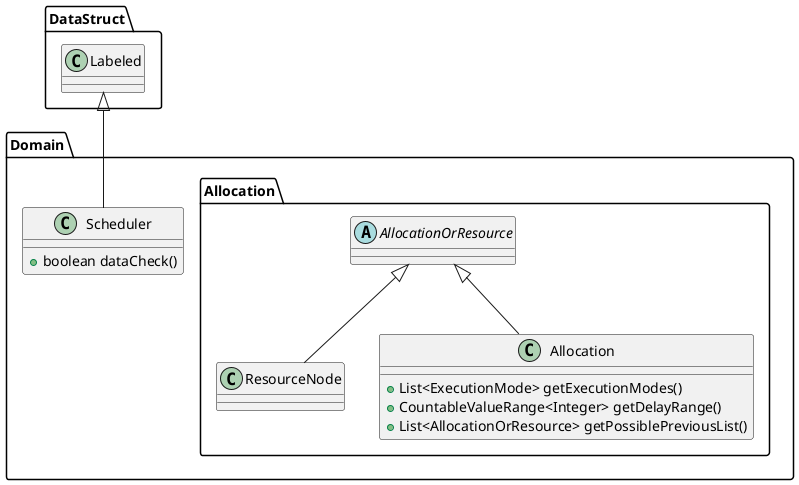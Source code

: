 @startuml
class Domain.Allocation.ResourceNode {
}
abstract class Domain.Allocation.AllocationOrResource {
}
class Domain.Allocation.Allocation {
+ List<ExecutionMode> getExecutionModes()
+ CountableValueRange<Integer> getDelayRange()
+ List<AllocationOrResource> getPossiblePreviousList()
}

class Domain.Scheduler {
+ boolean dataCheck()
}



Domain.Allocation.AllocationOrResource <|-- Domain.Allocation.ResourceNode
Domain.Allocation.AllocationOrResource <|-- Domain.Allocation.Allocation
DataStruct.Labeled <|-- Domain.Scheduler
@enduml